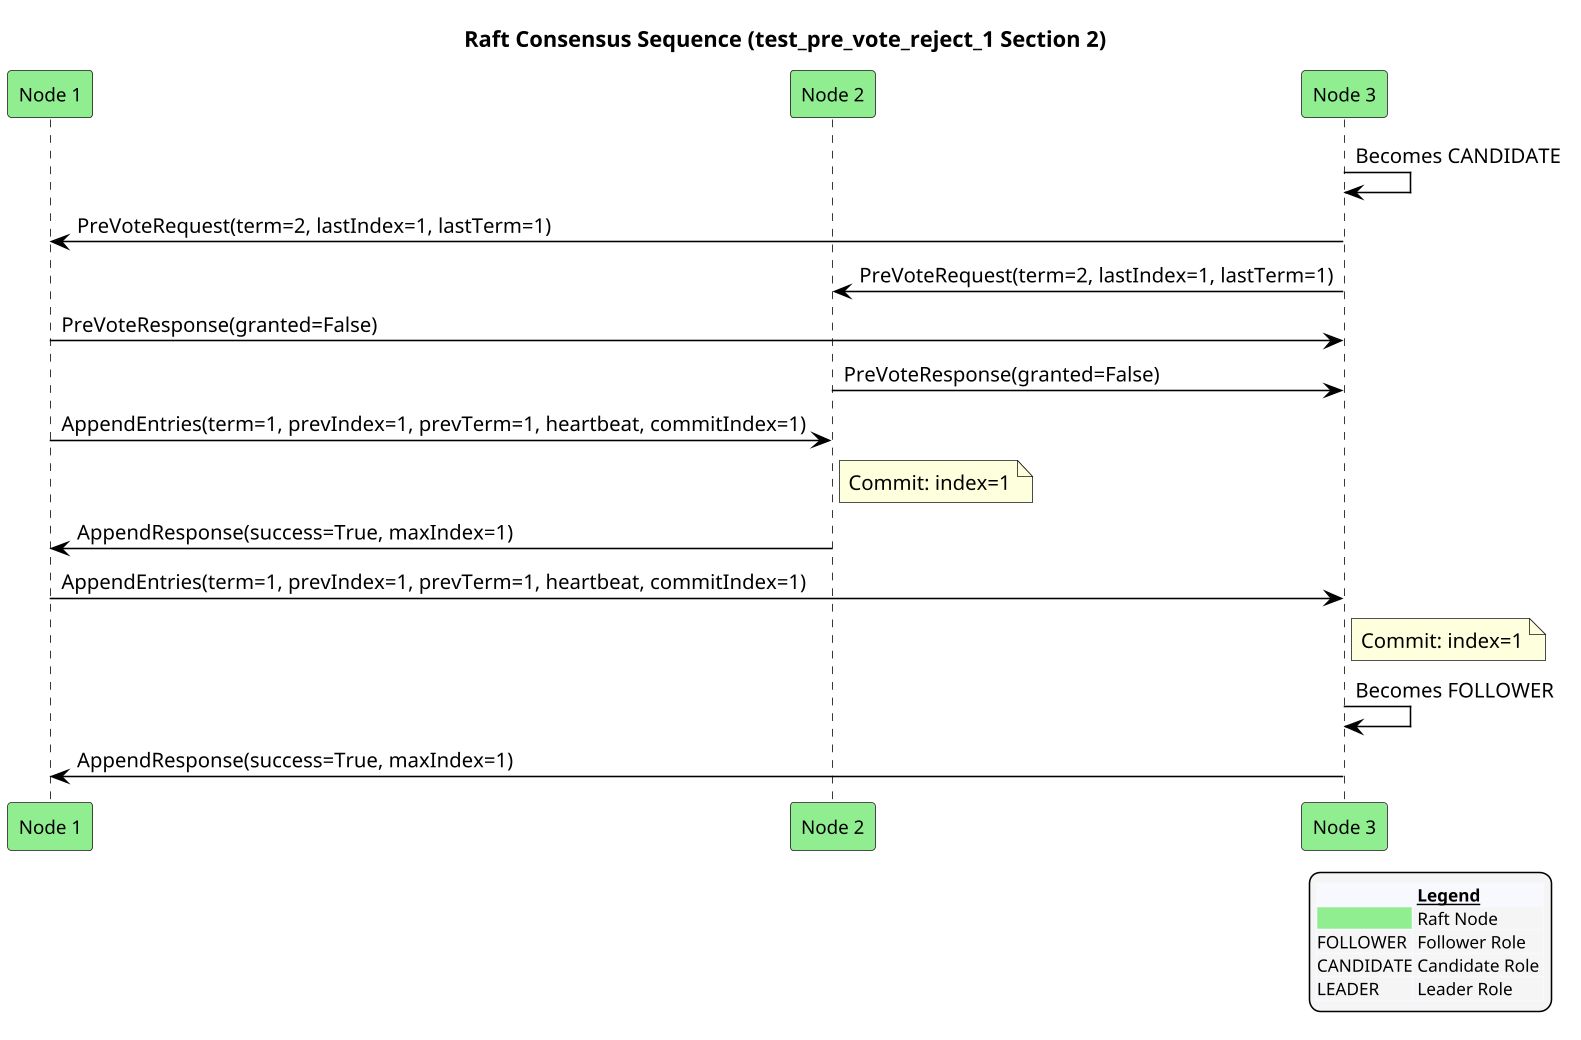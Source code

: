 @startuml
!pragma ratio 0.7
skinparam dpi 150
skinparam monochrome false
skinparam sequence {
  ArrowColor Black
  ActorBorderColor Black
  LifeLineBorderColor Black
  ParticipantFontSize 12
  Padding 10
}
skinparam legend {
  BackgroundColor #F5F5F5
  FontSize 11
}
title Raft Consensus Sequence (test_pre_vote_reject_1 Section 2)

participant "Node 1" as n1 order 10 #Lightgreen
participant "Node 2" as n2 order 20 #Lightgreen
participant "Node 3" as n3 order 30 #Lightgreen
n3 -> n3: Becomes CANDIDATE
n3 -> n1: PreVoteRequest(term=2, lastIndex=1, lastTerm=1)
n3 -> n2: PreVoteRequest(term=2, lastIndex=1, lastTerm=1)
n1 -> n3: PreVoteResponse(granted=False)
n2 -> n3: PreVoteResponse(granted=False)
n1 -> n2: AppendEntries(term=1, prevIndex=1, prevTerm=1, heartbeat, commitIndex=1)
note right of n2: Commit: index=1
n2 -> n1: AppendResponse(success=True, maxIndex=1)
n1 -> n3: AppendEntries(term=1, prevIndex=1, prevTerm=1, heartbeat, commitIndex=1)
note right of n3: Commit: index=1
n3 -> n3: Becomes FOLLOWER
n3 -> n1: AppendResponse(success=True, maxIndex=1)

legend right
  <#GhostWhite,#GhostWhite>|      |= __Legend__ |
  |<#Lightgreen>| Raft Node |
  |FOLLOWER| Follower Role |
  |CANDIDATE| Candidate Role |
  |LEADER| Leader Role |
endlegend
@enduml
